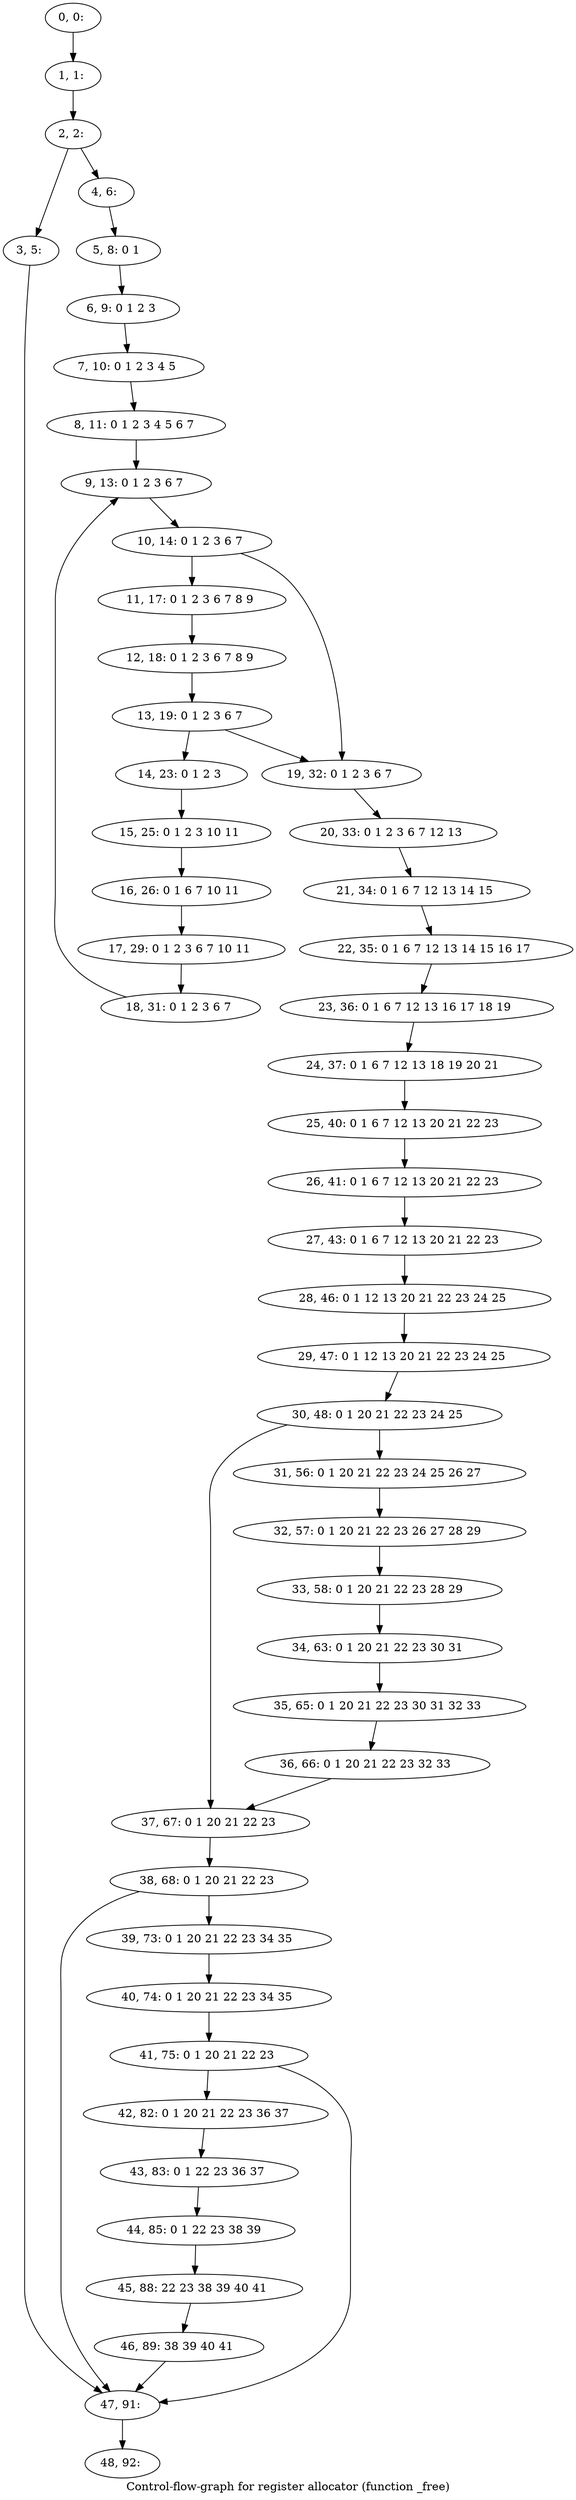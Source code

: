 digraph G {
graph [label="Control-flow-graph for register allocator (function _free)"]
0[label="0, 0: "];
1[label="1, 1: "];
2[label="2, 2: "];
3[label="3, 5: "];
4[label="4, 6: "];
5[label="5, 8: 0 1 "];
6[label="6, 9: 0 1 2 3 "];
7[label="7, 10: 0 1 2 3 4 5 "];
8[label="8, 11: 0 1 2 3 4 5 6 7 "];
9[label="9, 13: 0 1 2 3 6 7 "];
10[label="10, 14: 0 1 2 3 6 7 "];
11[label="11, 17: 0 1 2 3 6 7 8 9 "];
12[label="12, 18: 0 1 2 3 6 7 8 9 "];
13[label="13, 19: 0 1 2 3 6 7 "];
14[label="14, 23: 0 1 2 3 "];
15[label="15, 25: 0 1 2 3 10 11 "];
16[label="16, 26: 0 1 6 7 10 11 "];
17[label="17, 29: 0 1 2 3 6 7 10 11 "];
18[label="18, 31: 0 1 2 3 6 7 "];
19[label="19, 32: 0 1 2 3 6 7 "];
20[label="20, 33: 0 1 2 3 6 7 12 13 "];
21[label="21, 34: 0 1 6 7 12 13 14 15 "];
22[label="22, 35: 0 1 6 7 12 13 14 15 16 17 "];
23[label="23, 36: 0 1 6 7 12 13 16 17 18 19 "];
24[label="24, 37: 0 1 6 7 12 13 18 19 20 21 "];
25[label="25, 40: 0 1 6 7 12 13 20 21 22 23 "];
26[label="26, 41: 0 1 6 7 12 13 20 21 22 23 "];
27[label="27, 43: 0 1 6 7 12 13 20 21 22 23 "];
28[label="28, 46: 0 1 12 13 20 21 22 23 24 25 "];
29[label="29, 47: 0 1 12 13 20 21 22 23 24 25 "];
30[label="30, 48: 0 1 20 21 22 23 24 25 "];
31[label="31, 56: 0 1 20 21 22 23 24 25 26 27 "];
32[label="32, 57: 0 1 20 21 22 23 26 27 28 29 "];
33[label="33, 58: 0 1 20 21 22 23 28 29 "];
34[label="34, 63: 0 1 20 21 22 23 30 31 "];
35[label="35, 65: 0 1 20 21 22 23 30 31 32 33 "];
36[label="36, 66: 0 1 20 21 22 23 32 33 "];
37[label="37, 67: 0 1 20 21 22 23 "];
38[label="38, 68: 0 1 20 21 22 23 "];
39[label="39, 73: 0 1 20 21 22 23 34 35 "];
40[label="40, 74: 0 1 20 21 22 23 34 35 "];
41[label="41, 75: 0 1 20 21 22 23 "];
42[label="42, 82: 0 1 20 21 22 23 36 37 "];
43[label="43, 83: 0 1 22 23 36 37 "];
44[label="44, 85: 0 1 22 23 38 39 "];
45[label="45, 88: 22 23 38 39 40 41 "];
46[label="46, 89: 38 39 40 41 "];
47[label="47, 91: "];
48[label="48, 92: "];
0->1 ;
1->2 ;
2->3 ;
2->4 ;
3->47 ;
4->5 ;
5->6 ;
6->7 ;
7->8 ;
8->9 ;
9->10 ;
10->11 ;
10->19 ;
11->12 ;
12->13 ;
13->14 ;
13->19 ;
14->15 ;
15->16 ;
16->17 ;
17->18 ;
18->9 ;
19->20 ;
20->21 ;
21->22 ;
22->23 ;
23->24 ;
24->25 ;
25->26 ;
26->27 ;
27->28 ;
28->29 ;
29->30 ;
30->31 ;
30->37 ;
31->32 ;
32->33 ;
33->34 ;
34->35 ;
35->36 ;
36->37 ;
37->38 ;
38->39 ;
38->47 ;
39->40 ;
40->41 ;
41->42 ;
41->47 ;
42->43 ;
43->44 ;
44->45 ;
45->46 ;
46->47 ;
47->48 ;
}
